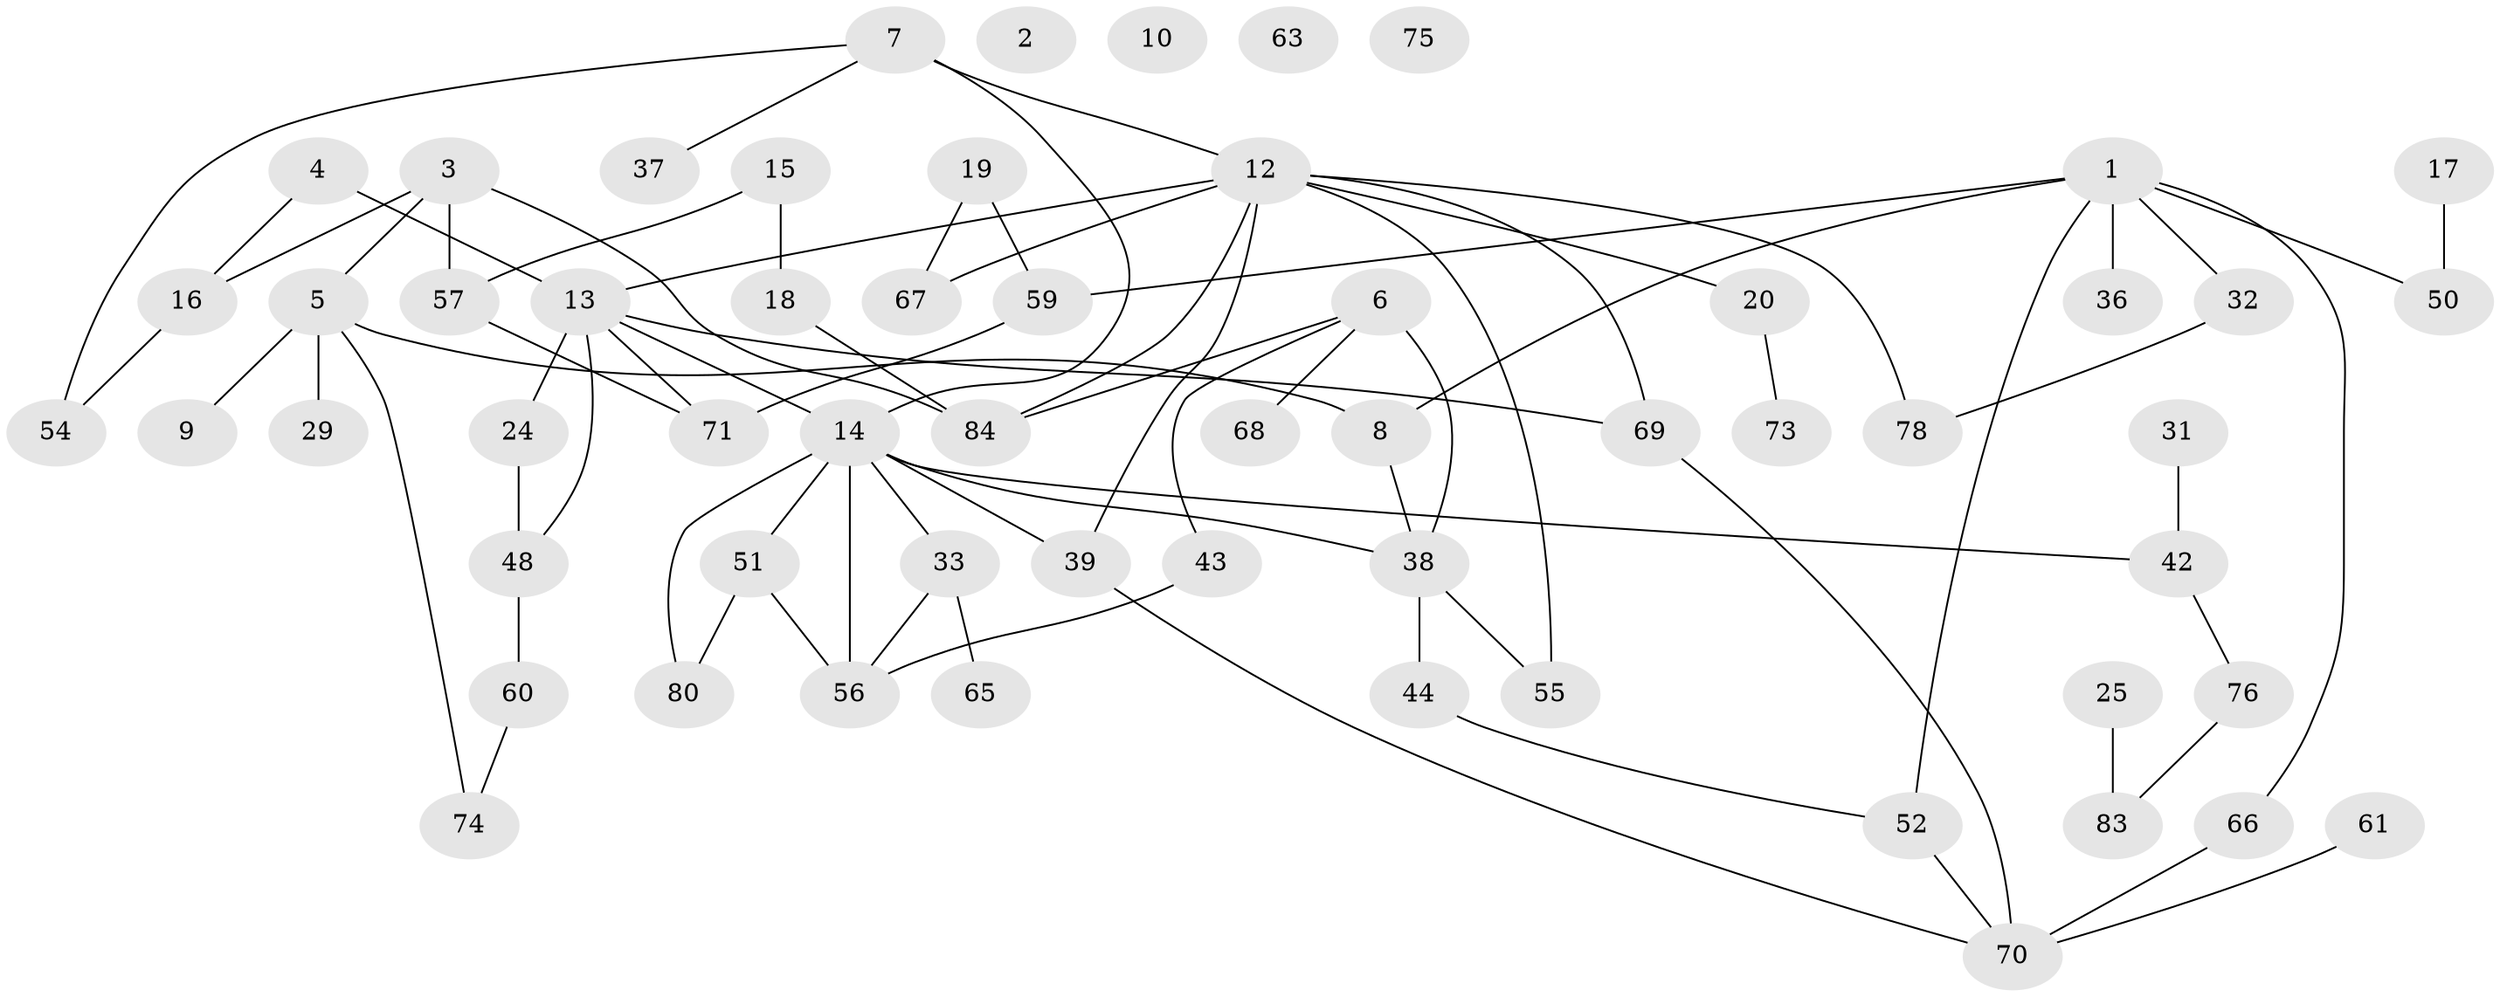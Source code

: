 // original degree distribution, {2: 0.32941176470588235, 0: 0.03529411764705882, 3: 0.25882352941176473, 1: 0.2, 5: 0.07058823529411765, 4: 0.08235294117647059, 7: 0.011764705882352941, 6: 0.011764705882352941}
// Generated by graph-tools (version 1.1) at 2025/16/03/04/25 18:16:43]
// undirected, 59 vertices, 77 edges
graph export_dot {
graph [start="1"]
  node [color=gray90,style=filled];
  1 [super="+23+41"];
  2;
  3 [super="+28+34"];
  4 [super="+35+72"];
  5 [super="+22+27+82"];
  6 [super="+26"];
  7 [super="+58+81"];
  8 [super="+11+46"];
  9;
  10 [super="+64"];
  12 [super="+45+47+49+53+77"];
  13 [super="+30+40"];
  14 [super="+21+62+85"];
  15 [super="+79"];
  16;
  17;
  18;
  19;
  20;
  24;
  25;
  29;
  31;
  32;
  33;
  36;
  37;
  38;
  39;
  42;
  43;
  44;
  48;
  50;
  51;
  52;
  54;
  55;
  56;
  57;
  59;
  60;
  61;
  63;
  65;
  66;
  67;
  68;
  69;
  70;
  71;
  73;
  74;
  75;
  76;
  78;
  80;
  83;
  84;
  1 -- 66;
  1 -- 59;
  1 -- 52;
  1 -- 32;
  1 -- 50;
  1 -- 36;
  1 -- 8;
  3 -- 16;
  3 -- 57;
  3 -- 84;
  3 -- 5;
  4 -- 16;
  4 -- 13 [weight=2];
  5 -- 9;
  5 -- 74;
  5 -- 29;
  5 -- 8;
  6 -- 68;
  6 -- 84;
  6 -- 38;
  6 -- 43;
  7 -- 37;
  7 -- 54;
  7 -- 12;
  7 -- 14;
  8 -- 38;
  12 -- 69;
  12 -- 55;
  12 -- 67;
  12 -- 84;
  12 -- 39;
  12 -- 78;
  12 -- 20;
  12 -- 13 [weight=2];
  13 -- 48;
  13 -- 69;
  13 -- 71;
  13 -- 24;
  13 -- 14;
  14 -- 56;
  14 -- 51;
  14 -- 33;
  14 -- 42;
  14 -- 80;
  14 -- 39;
  14 -- 38;
  15 -- 57;
  15 -- 18;
  16 -- 54;
  17 -- 50;
  18 -- 84;
  19 -- 59;
  19 -- 67;
  20 -- 73;
  24 -- 48;
  25 -- 83;
  31 -- 42;
  32 -- 78;
  33 -- 56;
  33 -- 65;
  38 -- 44;
  38 -- 55;
  39 -- 70;
  42 -- 76;
  43 -- 56;
  44 -- 52;
  48 -- 60;
  51 -- 56;
  51 -- 80;
  52 -- 70;
  57 -- 71;
  59 -- 71;
  60 -- 74;
  61 -- 70;
  66 -- 70;
  69 -- 70;
  76 -- 83;
}
